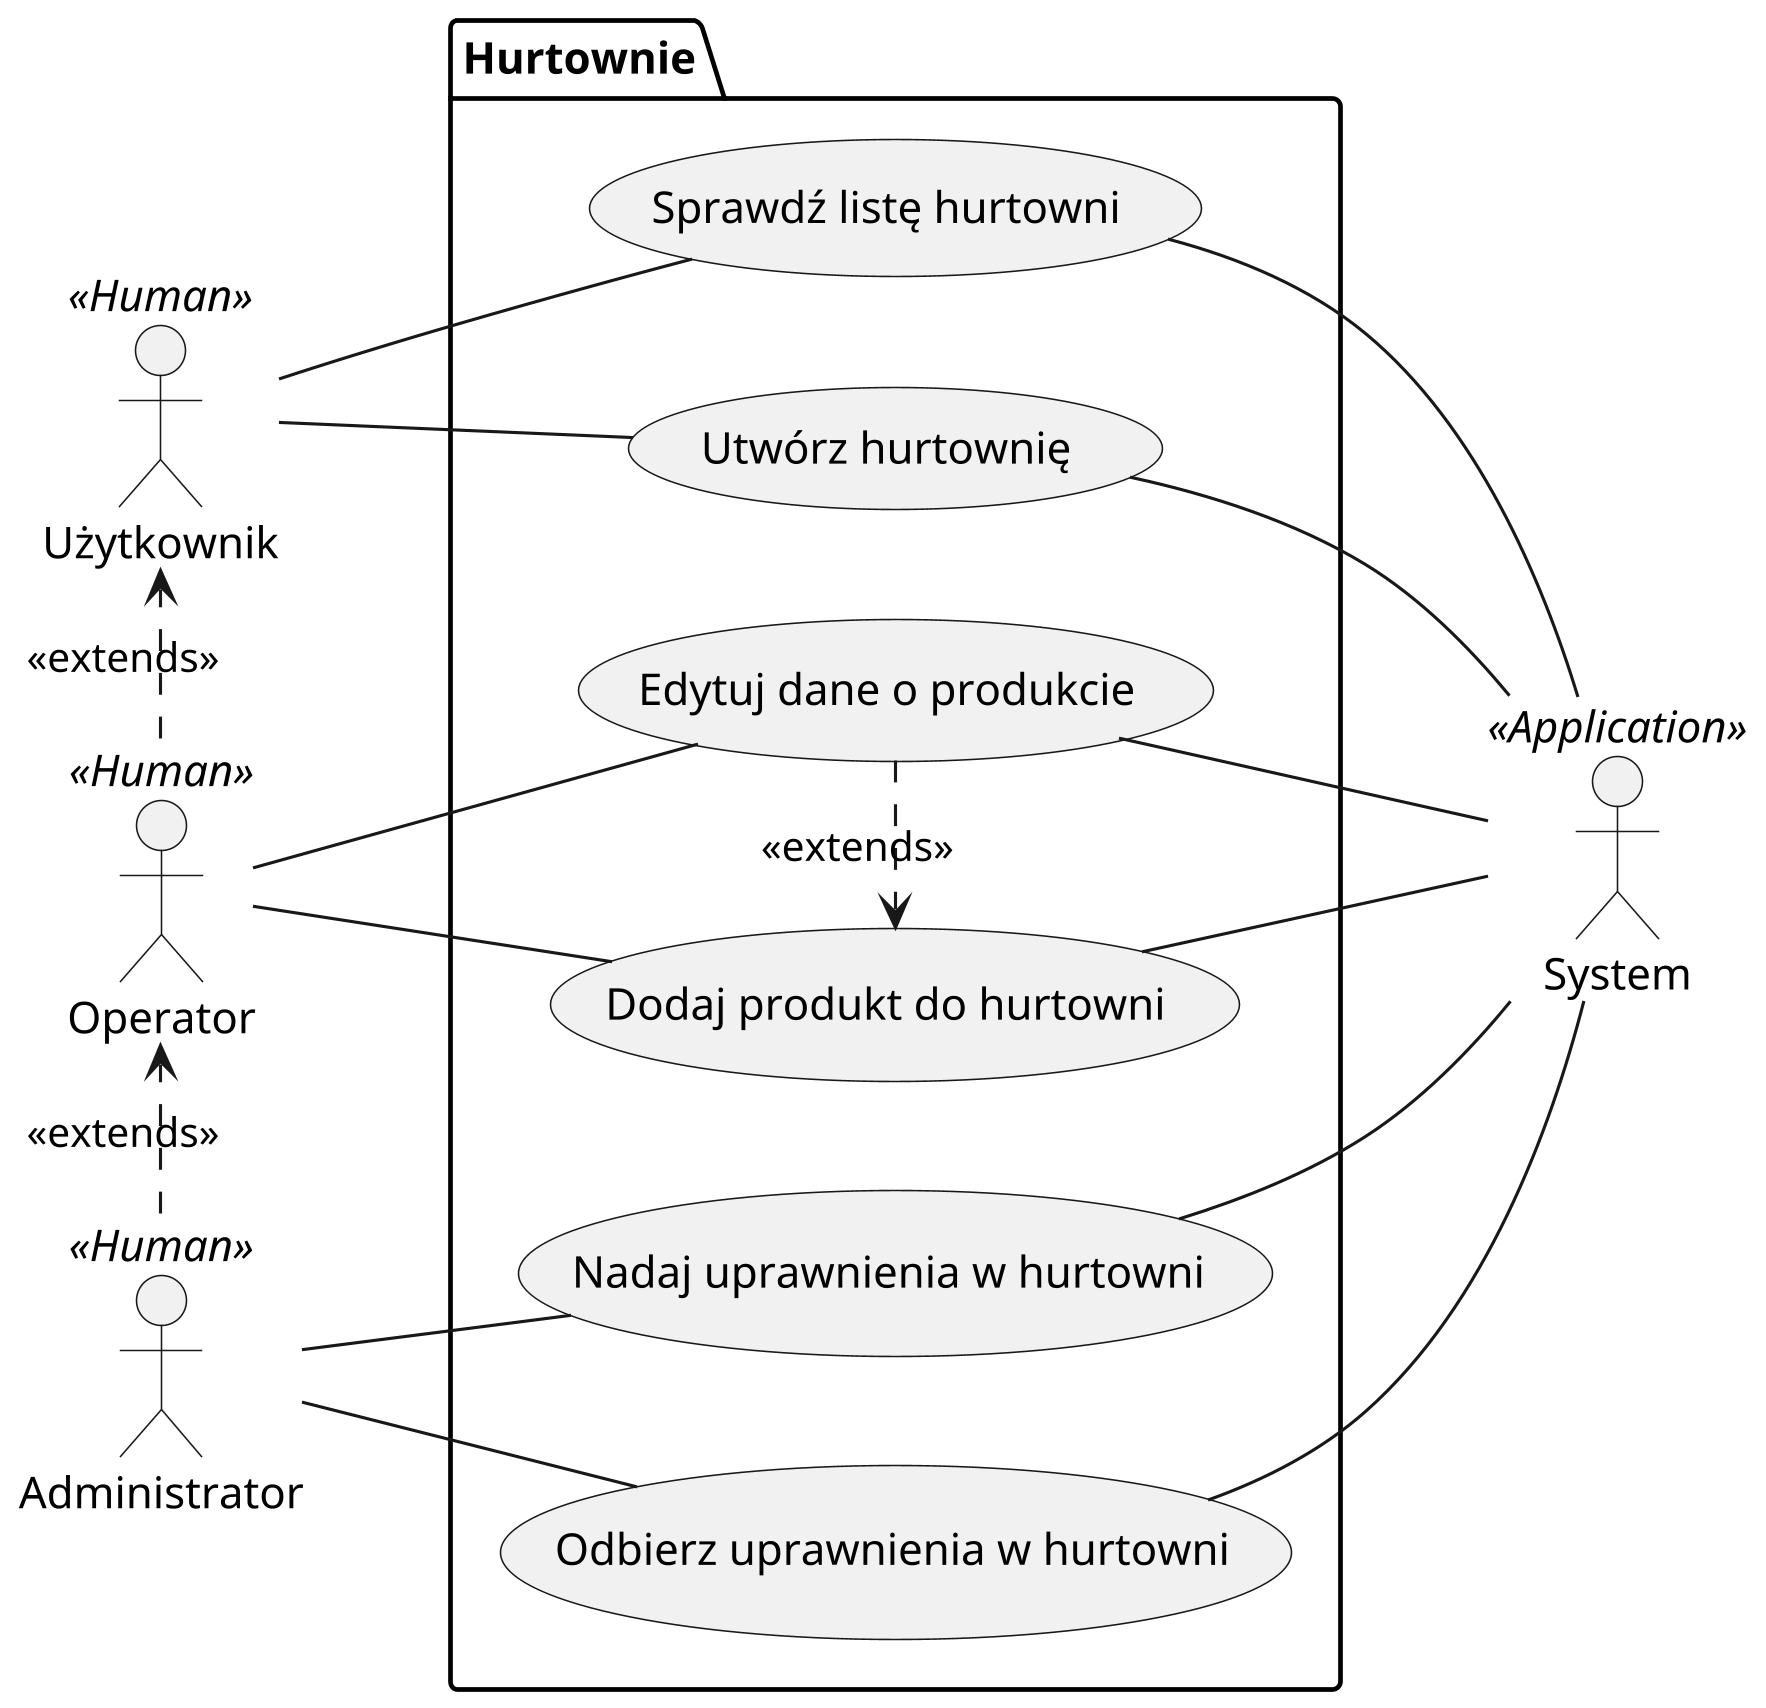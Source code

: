 @startuml
skinparam dpi 300
left to right direction

together {
        actor "Użytkownik" as AU << Human >>
        actor "Operator" as AO << Human >>
        actor "Administrator" as AA << Human >>
}
actor "System" as AB << Application >>

package Hurtownie {
        usecase "Sprawdź listę hurtowni" as UC1
        usecase "Utwórz hurtownię" as UC2
        usecase "Nadaj uprawnienia w hurtowni" as UC3
        usecase "Odbierz uprawnienia w hurtowni" as UC4
        usecase "Dodaj produkt do hurtowni" as UC5
        usecase "Edytuj dane o produkcie" as UC6
}

AU -- UC1
AU -- UC2
AA -- UC3
AA -- UC4
AO -- UC5
AO -- UC6

AA .> AO : <<extends>>
AO .> AU : <<extends>> 

UC1 -- AB
UC2 -- AB
UC3 -- AB
UC4 -- AB
UC5 -- AB
UC6 -- AB

UC6 .> UC5 : <<extends>>

@enduml
